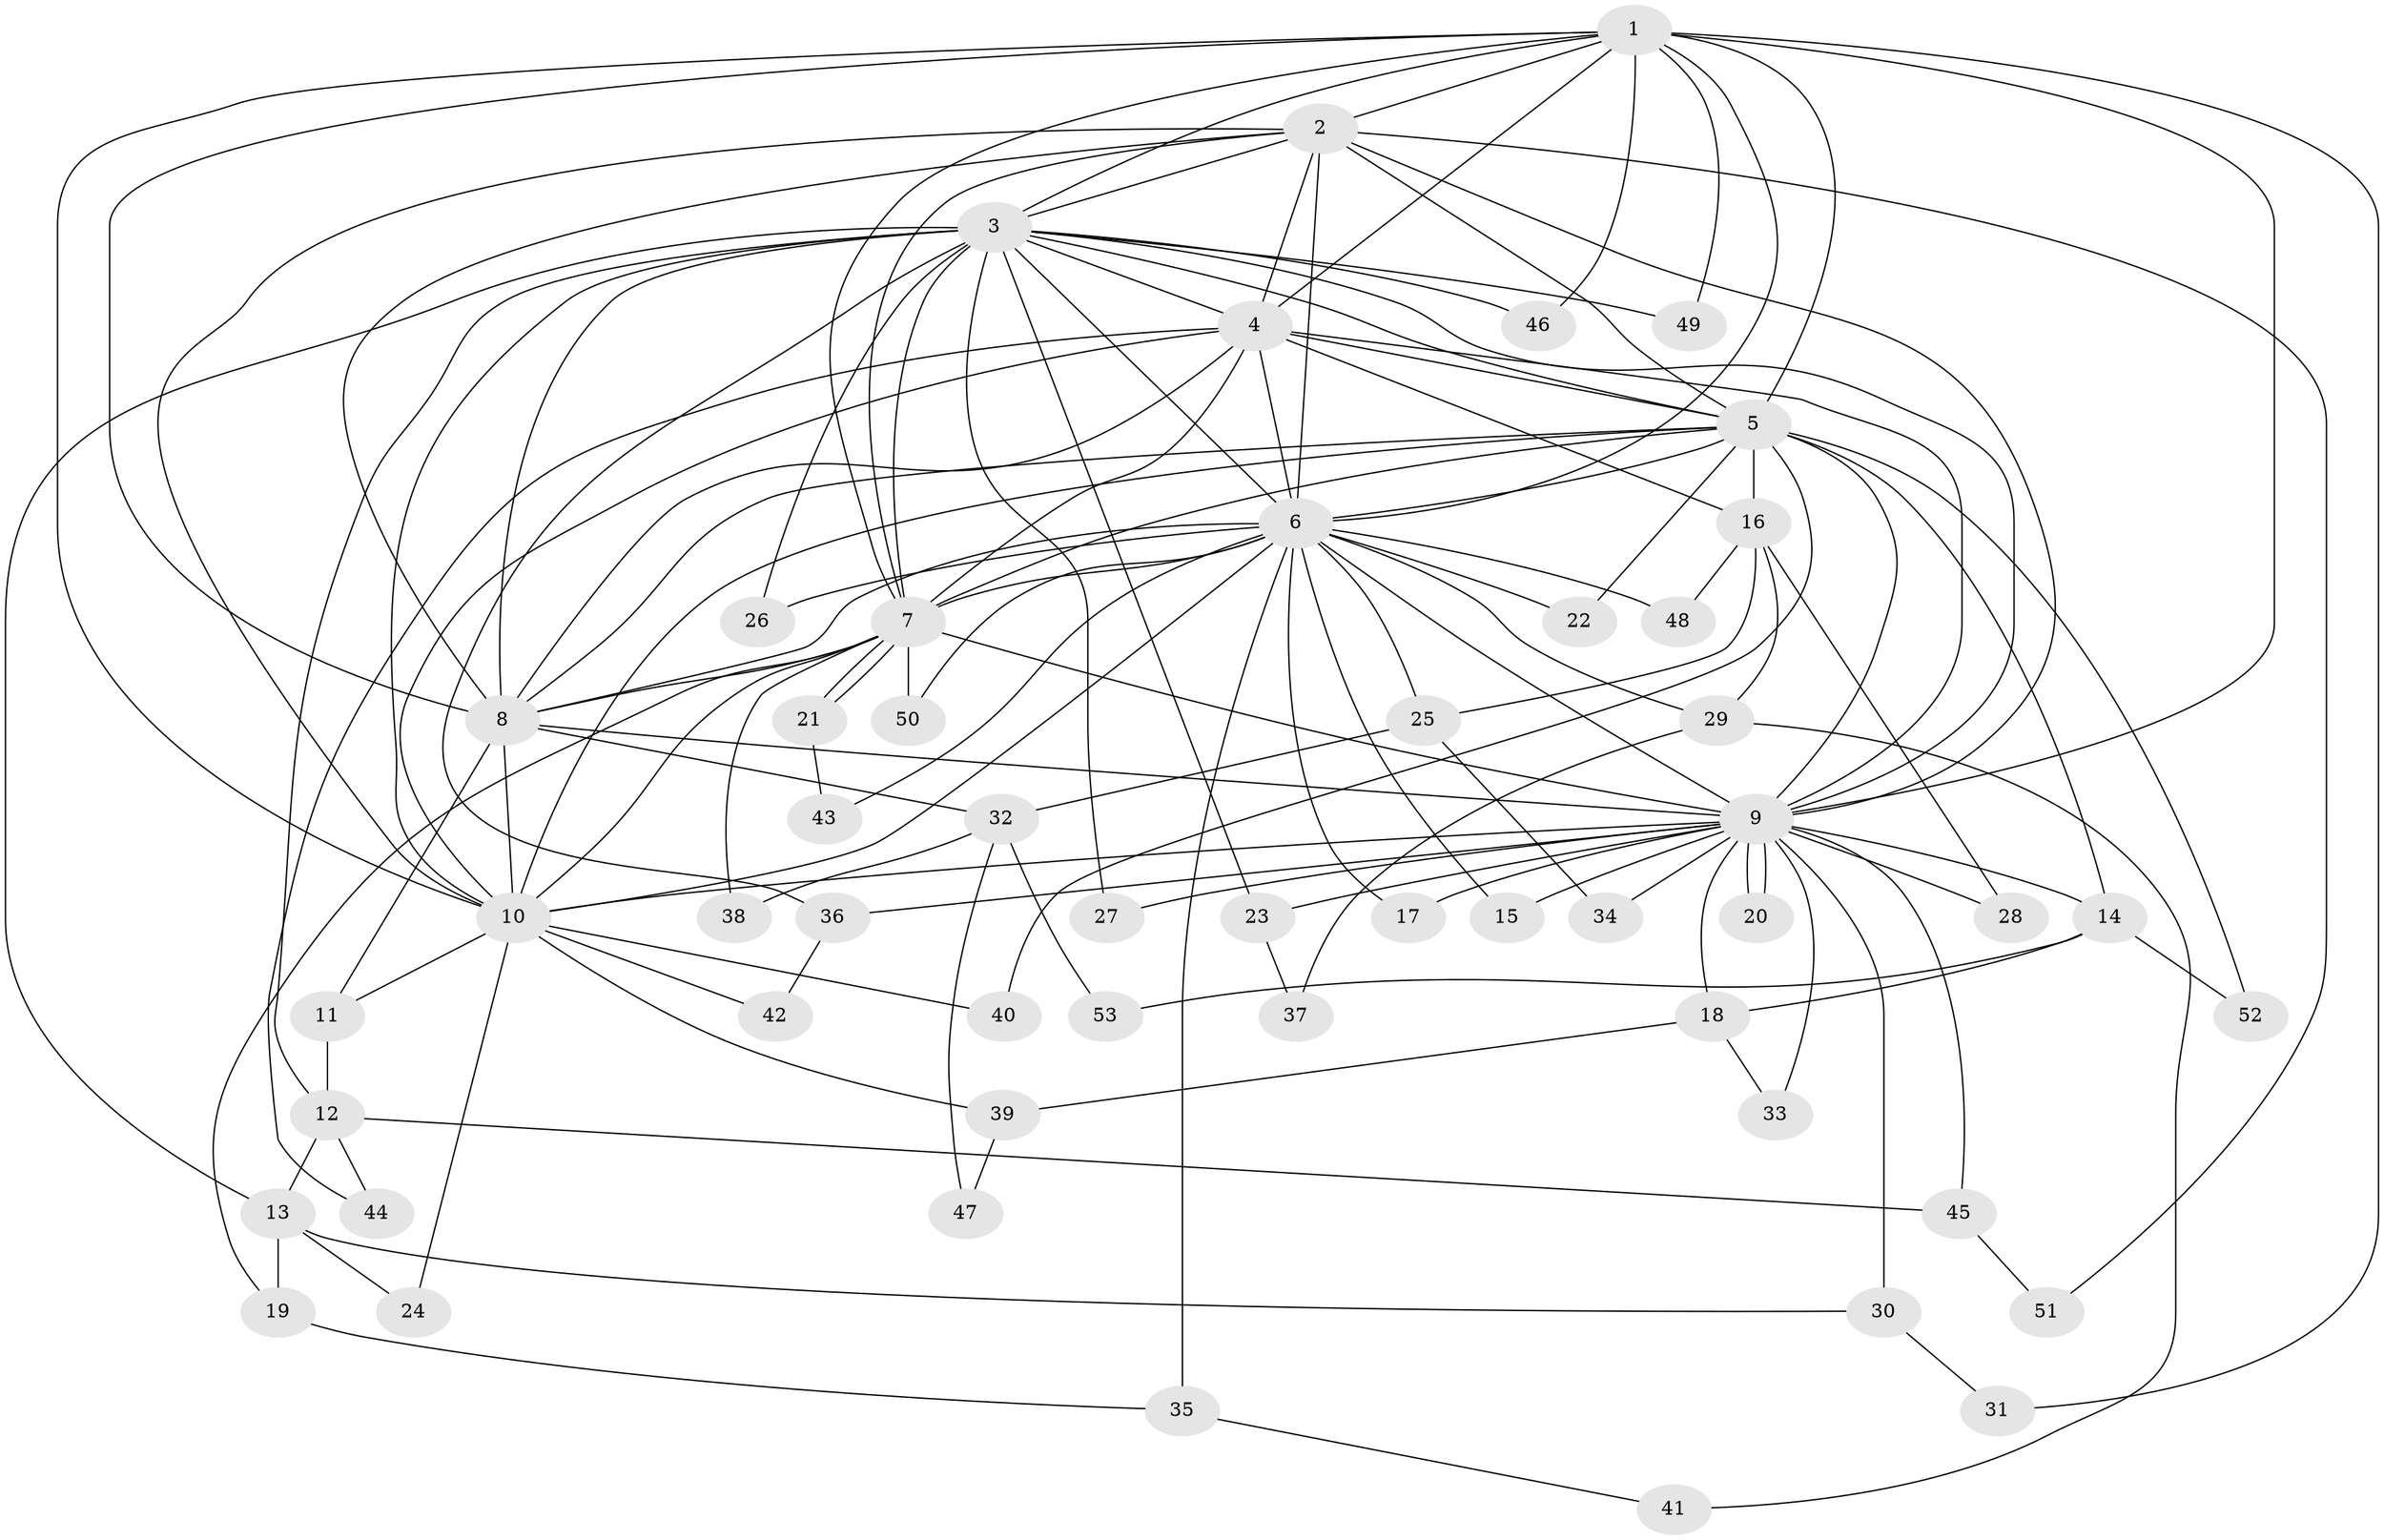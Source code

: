 // Generated by graph-tools (version 1.1) at 2025/01/03/09/25 03:01:21]
// undirected, 53 vertices, 131 edges
graph export_dot {
graph [start="1"]
  node [color=gray90,style=filled];
  1;
  2;
  3;
  4;
  5;
  6;
  7;
  8;
  9;
  10;
  11;
  12;
  13;
  14;
  15;
  16;
  17;
  18;
  19;
  20;
  21;
  22;
  23;
  24;
  25;
  26;
  27;
  28;
  29;
  30;
  31;
  32;
  33;
  34;
  35;
  36;
  37;
  38;
  39;
  40;
  41;
  42;
  43;
  44;
  45;
  46;
  47;
  48;
  49;
  50;
  51;
  52;
  53;
  1 -- 2;
  1 -- 3;
  1 -- 4;
  1 -- 5;
  1 -- 6;
  1 -- 7;
  1 -- 8;
  1 -- 9;
  1 -- 10;
  1 -- 31;
  1 -- 46;
  1 -- 49;
  2 -- 3;
  2 -- 4;
  2 -- 5;
  2 -- 6;
  2 -- 7;
  2 -- 8;
  2 -- 9;
  2 -- 10;
  2 -- 51;
  3 -- 4;
  3 -- 5;
  3 -- 6;
  3 -- 7;
  3 -- 8;
  3 -- 9;
  3 -- 10;
  3 -- 12;
  3 -- 13;
  3 -- 23;
  3 -- 26;
  3 -- 27;
  3 -- 36;
  3 -- 46;
  3 -- 49;
  4 -- 5;
  4 -- 6;
  4 -- 7;
  4 -- 8;
  4 -- 9;
  4 -- 10;
  4 -- 16;
  4 -- 44;
  5 -- 6;
  5 -- 7;
  5 -- 8;
  5 -- 9;
  5 -- 10;
  5 -- 14;
  5 -- 16;
  5 -- 22;
  5 -- 40;
  5 -- 52;
  6 -- 7;
  6 -- 8;
  6 -- 9;
  6 -- 10;
  6 -- 15;
  6 -- 17;
  6 -- 22;
  6 -- 25;
  6 -- 26;
  6 -- 29;
  6 -- 35;
  6 -- 43;
  6 -- 48;
  6 -- 50;
  7 -- 8;
  7 -- 9;
  7 -- 10;
  7 -- 19;
  7 -- 21;
  7 -- 21;
  7 -- 38;
  7 -- 50;
  8 -- 9;
  8 -- 10;
  8 -- 11;
  8 -- 32;
  9 -- 10;
  9 -- 14;
  9 -- 15;
  9 -- 17;
  9 -- 18;
  9 -- 20;
  9 -- 20;
  9 -- 23;
  9 -- 27;
  9 -- 28;
  9 -- 30;
  9 -- 33;
  9 -- 34;
  9 -- 36;
  9 -- 45;
  10 -- 11;
  10 -- 24;
  10 -- 39;
  10 -- 40;
  10 -- 42;
  11 -- 12;
  12 -- 13;
  12 -- 44;
  12 -- 45;
  13 -- 19;
  13 -- 24;
  13 -- 30;
  14 -- 18;
  14 -- 52;
  14 -- 53;
  16 -- 25;
  16 -- 28;
  16 -- 29;
  16 -- 48;
  18 -- 33;
  18 -- 39;
  19 -- 35;
  21 -- 43;
  23 -- 37;
  25 -- 32;
  25 -- 34;
  29 -- 37;
  29 -- 41;
  30 -- 31;
  32 -- 38;
  32 -- 47;
  32 -- 53;
  35 -- 41;
  36 -- 42;
  39 -- 47;
  45 -- 51;
}
